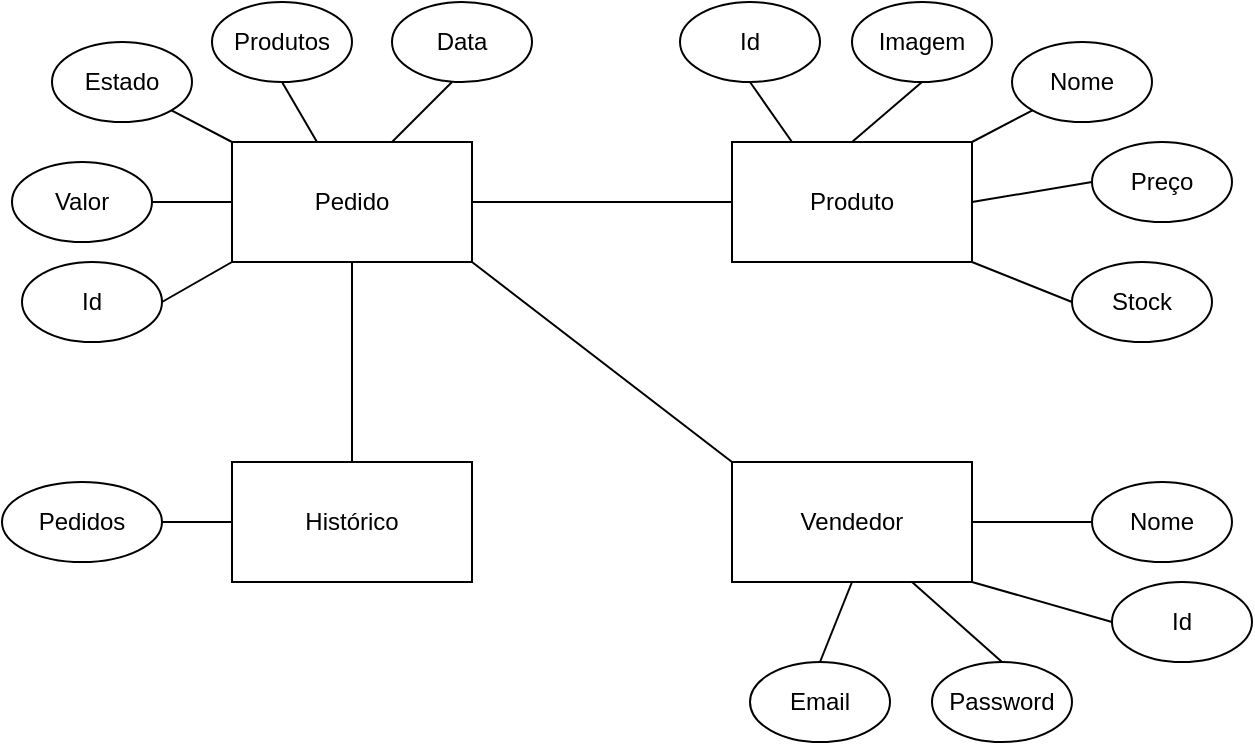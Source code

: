 <mxfile version="20.5.1" type="device"><diagram id="zTqFN8kQ_T1nXTIEZ9F5" name="Página-1"><mxGraphModel dx="1022" dy="436" grid="1" gridSize="10" guides="1" tooltips="1" connect="1" arrows="1" fold="1" page="1" pageScale="1" pageWidth="827" pageHeight="1169" math="0" shadow="0"><root><mxCell id="0"/><mxCell id="1" parent="0"/><mxCell id="DVk3Ls_K6LWdK98X6HtL-1" value="Pedido" style="rounded=0;whiteSpace=wrap;html=1;" parent="1" vertex="1"><mxGeometry x="120" y="80" width="120" height="60" as="geometry"/></mxCell><mxCell id="DVk3Ls_K6LWdK98X6HtL-10" value="Estado" style="ellipse;whiteSpace=wrap;html=1;" parent="1" vertex="1"><mxGeometry x="30" y="30" width="70" height="40" as="geometry"/></mxCell><mxCell id="DVk3Ls_K6LWdK98X6HtL-11" value="Histórico" style="rounded=0;whiteSpace=wrap;html=1;" parent="1" vertex="1"><mxGeometry x="120" y="240" width="120" height="60" as="geometry"/></mxCell><mxCell id="DVk3Ls_K6LWdK98X6HtL-12" value="" style="endArrow=none;html=1;rounded=0;entryX=0.5;entryY=1;entryDx=0;entryDy=0;" parent="1" target="DVk3Ls_K6LWdK98X6HtL-1" edge="1"><mxGeometry width="50" height="50" relative="1" as="geometry"><mxPoint x="180" y="240" as="sourcePoint"/><mxPoint x="230" y="190" as="targetPoint"/><Array as="points"/></mxGeometry></mxCell><mxCell id="DVk3Ls_K6LWdK98X6HtL-13" value="Pedidos" style="ellipse;whiteSpace=wrap;html=1;" parent="1" vertex="1"><mxGeometry x="5" y="250" width="80" height="40" as="geometry"/></mxCell><mxCell id="DVk3Ls_K6LWdK98X6HtL-14" value="Produtos" style="ellipse;whiteSpace=wrap;html=1;" parent="1" vertex="1"><mxGeometry x="110" y="10" width="70" height="40" as="geometry"/></mxCell><mxCell id="DVk3Ls_K6LWdK98X6HtL-15" value="Valor" style="ellipse;whiteSpace=wrap;html=1;" parent="1" vertex="1"><mxGeometry x="10" y="90" width="70" height="40" as="geometry"/></mxCell><mxCell id="DVk3Ls_K6LWdK98X6HtL-16" value="Data" style="ellipse;whiteSpace=wrap;html=1;" parent="1" vertex="1"><mxGeometry x="200" y="10" width="70" height="40" as="geometry"/></mxCell><mxCell id="DVk3Ls_K6LWdK98X6HtL-17" value="" style="endArrow=none;html=1;rounded=0;exitX=1;exitY=0.5;exitDx=0;exitDy=0;" parent="1" source="DVk3Ls_K6LWdK98X6HtL-15" edge="1"><mxGeometry width="50" height="50" relative="1" as="geometry"><mxPoint x="70" y="160" as="sourcePoint"/><mxPoint x="120" y="110" as="targetPoint"/></mxGeometry></mxCell><mxCell id="DVk3Ls_K6LWdK98X6HtL-18" value="" style="endArrow=none;html=1;rounded=0;" parent="1" edge="1"><mxGeometry width="50" height="50" relative="1" as="geometry"><mxPoint x="200" y="80" as="sourcePoint"/><mxPoint x="230" y="50" as="targetPoint"/><Array as="points"/></mxGeometry></mxCell><mxCell id="DVk3Ls_K6LWdK98X6HtL-19" value="" style="endArrow=none;html=1;rounded=0;entryX=0.5;entryY=1;entryDx=0;entryDy=0;" parent="1" source="DVk3Ls_K6LWdK98X6HtL-1" target="DVk3Ls_K6LWdK98X6HtL-14" edge="1"><mxGeometry width="50" height="50" relative="1" as="geometry"><mxPoint x="210" y="90" as="sourcePoint"/><mxPoint x="240" y="60" as="targetPoint"/><Array as="points"/></mxGeometry></mxCell><mxCell id="DVk3Ls_K6LWdK98X6HtL-20" value="" style="endArrow=none;html=1;rounded=0;entryX=1;entryY=1;entryDx=0;entryDy=0;exitX=0;exitY=0;exitDx=0;exitDy=0;" parent="1" source="DVk3Ls_K6LWdK98X6HtL-1" target="DVk3Ls_K6LWdK98X6HtL-10" edge="1"><mxGeometry width="50" height="50" relative="1" as="geometry"><mxPoint x="220" y="100" as="sourcePoint"/><mxPoint x="250" y="70" as="targetPoint"/><Array as="points"/></mxGeometry></mxCell><mxCell id="DVk3Ls_K6LWdK98X6HtL-21" value="" style="endArrow=none;html=1;rounded=0;exitX=1;exitY=0.5;exitDx=0;exitDy=0;entryX=0;entryY=0.5;entryDx=0;entryDy=0;" parent="1" source="DVk3Ls_K6LWdK98X6HtL-13" target="DVk3Ls_K6LWdK98X6HtL-11" edge="1"><mxGeometry width="50" height="50" relative="1" as="geometry"><mxPoint x="230" y="110" as="sourcePoint"/><mxPoint x="260" y="80" as="targetPoint"/><Array as="points"/></mxGeometry></mxCell><mxCell id="DVk3Ls_K6LWdK98X6HtL-22" value="Produto" style="rounded=0;whiteSpace=wrap;html=1;" parent="1" vertex="1"><mxGeometry x="370" y="80" width="120" height="60" as="geometry"/></mxCell><mxCell id="DVk3Ls_K6LWdK98X6HtL-23" value="Preço" style="ellipse;whiteSpace=wrap;html=1;" parent="1" vertex="1"><mxGeometry x="550" y="80" width="70" height="40" as="geometry"/></mxCell><mxCell id="DVk3Ls_K6LWdK98X6HtL-24" value="Nome" style="ellipse;whiteSpace=wrap;html=1;" parent="1" vertex="1"><mxGeometry x="510" y="30" width="70" height="40" as="geometry"/></mxCell><mxCell id="DVk3Ls_K6LWdK98X6HtL-26" value="Imagem" style="ellipse;whiteSpace=wrap;html=1;" parent="1" vertex="1"><mxGeometry x="430" y="10" width="70" height="40" as="geometry"/></mxCell><mxCell id="DVk3Ls_K6LWdK98X6HtL-27" value="" style="endArrow=none;html=1;rounded=0;entryX=0;entryY=0.5;entryDx=0;entryDy=0;exitX=1;exitY=0.5;exitDx=0;exitDy=0;" parent="1" source="DVk3Ls_K6LWdK98X6HtL-1" target="DVk3Ls_K6LWdK98X6HtL-22" edge="1"><mxGeometry width="50" height="50" relative="1" as="geometry"><mxPoint x="390" y="250" as="sourcePoint"/><mxPoint x="440" y="200" as="targetPoint"/></mxGeometry></mxCell><mxCell id="DVk3Ls_K6LWdK98X6HtL-28" value="" style="endArrow=none;html=1;rounded=0;entryX=0.5;entryY=1;entryDx=0;entryDy=0;" parent="1" target="DVk3Ls_K6LWdK98X6HtL-26" edge="1"><mxGeometry width="50" height="50" relative="1" as="geometry"><mxPoint x="430" y="80" as="sourcePoint"/><mxPoint x="440" y="200" as="targetPoint"/></mxGeometry></mxCell><mxCell id="DVk3Ls_K6LWdK98X6HtL-29" value="" style="endArrow=none;html=1;rounded=0;entryX=0;entryY=1;entryDx=0;entryDy=0;exitX=1;exitY=0;exitDx=0;exitDy=0;" parent="1" source="DVk3Ls_K6LWdK98X6HtL-22" target="DVk3Ls_K6LWdK98X6HtL-24" edge="1"><mxGeometry width="50" height="50" relative="1" as="geometry"><mxPoint x="390" y="250" as="sourcePoint"/><mxPoint x="440" y="200" as="targetPoint"/></mxGeometry></mxCell><mxCell id="DVk3Ls_K6LWdK98X6HtL-30" value="" style="endArrow=none;html=1;rounded=0;entryX=0;entryY=0.5;entryDx=0;entryDy=0;exitX=1;exitY=0.5;exitDx=0;exitDy=0;" parent="1" source="DVk3Ls_K6LWdK98X6HtL-22" target="DVk3Ls_K6LWdK98X6HtL-23" edge="1"><mxGeometry width="50" height="50" relative="1" as="geometry"><mxPoint x="390" y="250" as="sourcePoint"/><mxPoint x="440" y="200" as="targetPoint"/></mxGeometry></mxCell><mxCell id="DVk3Ls_K6LWdK98X6HtL-31" value="Stock" style="ellipse;whiteSpace=wrap;html=1;" parent="1" vertex="1"><mxGeometry x="540" y="140" width="70" height="40" as="geometry"/></mxCell><mxCell id="DVk3Ls_K6LWdK98X6HtL-32" value="" style="endArrow=none;html=1;rounded=0;entryX=0;entryY=0.5;entryDx=0;entryDy=0;exitX=1;exitY=1;exitDx=0;exitDy=0;" parent="1" source="DVk3Ls_K6LWdK98X6HtL-22" target="DVk3Ls_K6LWdK98X6HtL-31" edge="1"><mxGeometry width="50" height="50" relative="1" as="geometry"><mxPoint x="500" y="120" as="sourcePoint"/><mxPoint x="560" y="110" as="targetPoint"/></mxGeometry></mxCell><mxCell id="EW6Zo0bR9-WYLTLJyks_-1" value="Vendedor" style="rounded=0;whiteSpace=wrap;html=1;" vertex="1" parent="1"><mxGeometry x="370" y="240" width="120" height="60" as="geometry"/></mxCell><mxCell id="EW6Zo0bR9-WYLTLJyks_-2" value="" style="endArrow=none;html=1;rounded=0;entryX=1;entryY=1;entryDx=0;entryDy=0;" edge="1" parent="1" target="DVk3Ls_K6LWdK98X6HtL-1"><mxGeometry width="50" height="50" relative="1" as="geometry"><mxPoint x="370" y="240" as="sourcePoint"/><mxPoint x="440" y="200" as="targetPoint"/></mxGeometry></mxCell><mxCell id="EW6Zo0bR9-WYLTLJyks_-4" value="Nome" style="ellipse;whiteSpace=wrap;html=1;" vertex="1" parent="1"><mxGeometry x="550" y="250" width="70" height="40" as="geometry"/></mxCell><mxCell id="EW6Zo0bR9-WYLTLJyks_-5" value="Id" style="ellipse;whiteSpace=wrap;html=1;" vertex="1" parent="1"><mxGeometry x="560" y="300" width="70" height="40" as="geometry"/></mxCell><mxCell id="EW6Zo0bR9-WYLTLJyks_-6" value="Password" style="ellipse;whiteSpace=wrap;html=1;" vertex="1" parent="1"><mxGeometry x="470" y="340" width="70" height="40" as="geometry"/></mxCell><mxCell id="EW6Zo0bR9-WYLTLJyks_-7" value="Email" style="ellipse;whiteSpace=wrap;html=1;" vertex="1" parent="1"><mxGeometry x="379" y="340" width="70" height="40" as="geometry"/></mxCell><mxCell id="EW6Zo0bR9-WYLTLJyks_-9" value="Id" style="ellipse;whiteSpace=wrap;html=1;" vertex="1" parent="1"><mxGeometry x="15" y="140" width="70" height="40" as="geometry"/></mxCell><mxCell id="EW6Zo0bR9-WYLTLJyks_-10" value="Id" style="ellipse;whiteSpace=wrap;html=1;" vertex="1" parent="1"><mxGeometry x="344" y="10" width="70" height="40" as="geometry"/></mxCell><mxCell id="EW6Zo0bR9-WYLTLJyks_-11" value="" style="endArrow=none;html=1;rounded=0;entryX=0.5;entryY=1;entryDx=0;entryDy=0;exitX=0.25;exitY=0;exitDx=0;exitDy=0;" edge="1" parent="1" source="DVk3Ls_K6LWdK98X6HtL-22" target="EW6Zo0bR9-WYLTLJyks_-10"><mxGeometry width="50" height="50" relative="1" as="geometry"><mxPoint x="390" y="250" as="sourcePoint"/><mxPoint x="440" y="200" as="targetPoint"/></mxGeometry></mxCell><mxCell id="EW6Zo0bR9-WYLTLJyks_-12" value="" style="endArrow=none;html=1;rounded=0;exitX=1;exitY=0.5;exitDx=0;exitDy=0;entryX=0;entryY=1;entryDx=0;entryDy=0;" edge="1" parent="1" source="EW6Zo0bR9-WYLTLJyks_-9" target="DVk3Ls_K6LWdK98X6HtL-1"><mxGeometry width="50" height="50" relative="1" as="geometry"><mxPoint x="110" y="170" as="sourcePoint"/><mxPoint x="440" y="200" as="targetPoint"/></mxGeometry></mxCell><mxCell id="EW6Zo0bR9-WYLTLJyks_-13" value="" style="endArrow=none;html=1;rounded=0;entryX=0;entryY=0.5;entryDx=0;entryDy=0;exitX=1;exitY=0.5;exitDx=0;exitDy=0;" edge="1" parent="1" source="EW6Zo0bR9-WYLTLJyks_-1" target="EW6Zo0bR9-WYLTLJyks_-4"><mxGeometry width="50" height="50" relative="1" as="geometry"><mxPoint x="390" y="250" as="sourcePoint"/><mxPoint x="440" y="200" as="targetPoint"/></mxGeometry></mxCell><mxCell id="EW6Zo0bR9-WYLTLJyks_-14" value="" style="endArrow=none;html=1;rounded=0;exitX=1;exitY=1;exitDx=0;exitDy=0;" edge="1" parent="1" source="EW6Zo0bR9-WYLTLJyks_-1"><mxGeometry width="50" height="50" relative="1" as="geometry"><mxPoint x="390" y="250" as="sourcePoint"/><mxPoint x="560" y="320" as="targetPoint"/></mxGeometry></mxCell><mxCell id="EW6Zo0bR9-WYLTLJyks_-15" value="" style="endArrow=none;html=1;rounded=0;entryX=0.5;entryY=0;entryDx=0;entryDy=0;exitX=0.75;exitY=1;exitDx=0;exitDy=0;" edge="1" parent="1" source="EW6Zo0bR9-WYLTLJyks_-1" target="EW6Zo0bR9-WYLTLJyks_-6"><mxGeometry width="50" height="50" relative="1" as="geometry"><mxPoint x="390" y="250" as="sourcePoint"/><mxPoint x="440" y="200" as="targetPoint"/></mxGeometry></mxCell><mxCell id="EW6Zo0bR9-WYLTLJyks_-16" value="" style="endArrow=none;html=1;rounded=0;entryX=0.5;entryY=0;entryDx=0;entryDy=0;exitX=0.5;exitY=1;exitDx=0;exitDy=0;" edge="1" parent="1" source="EW6Zo0bR9-WYLTLJyks_-1" target="EW6Zo0bR9-WYLTLJyks_-7"><mxGeometry width="50" height="50" relative="1" as="geometry"><mxPoint x="390" y="250" as="sourcePoint"/><mxPoint x="440" y="200" as="targetPoint"/></mxGeometry></mxCell></root></mxGraphModel></diagram></mxfile>